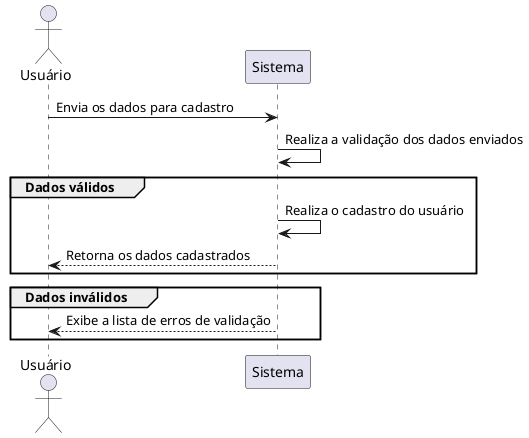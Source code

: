 @startuml USU01

actor Usuário
participant Sistema

Usuário -> Sistema: Envia os dados para cadastro

Sistema -> Sistema: Realiza a validação dos dados enviados

group Dados válidos
  Sistema -> Sistema: Realiza o cadastro do usuário
  Sistema --> Usuário: Retorna os dados cadastrados
end

group Dados inválidos
  Sistema --> Usuário: Exibe a lista de erros de validação
end

@enduml